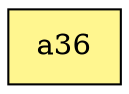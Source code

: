 digraph G {
rankdir=BT;ranksep="2.0";
"a36" [shape=record,fillcolor=khaki1,style=filled,label="{a36}"];
}